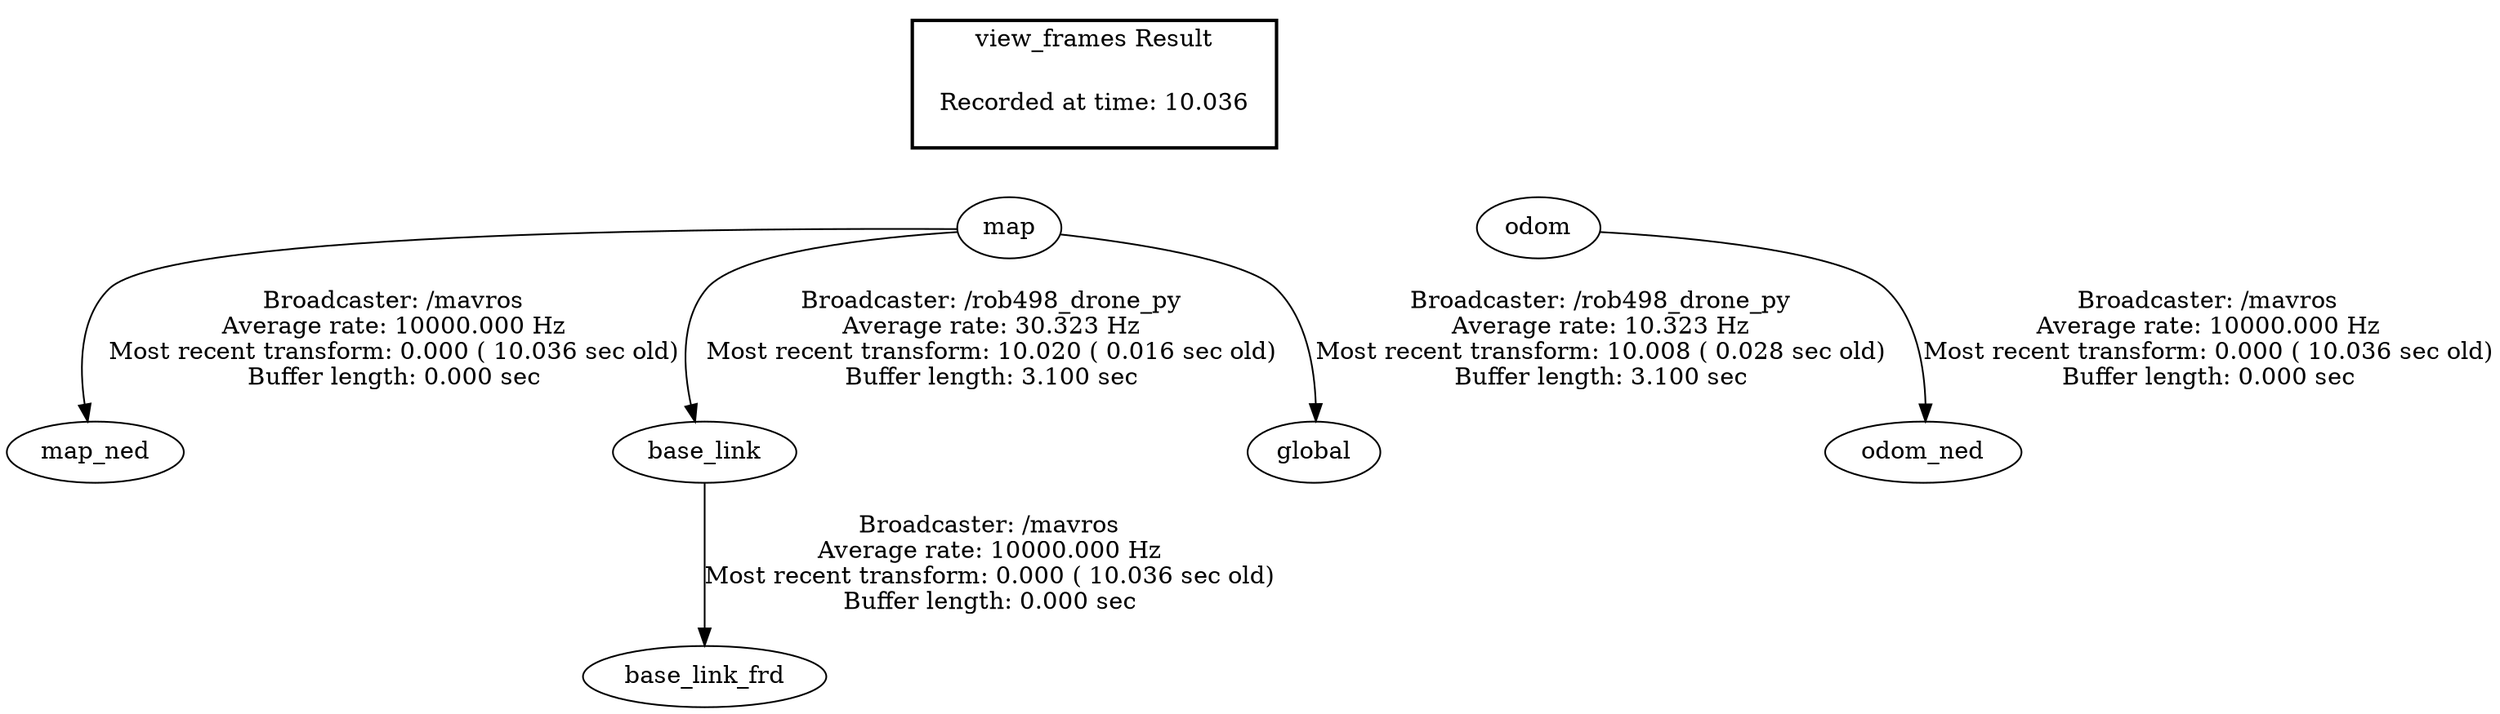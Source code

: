 digraph G {
"map" -> "map_ned"[label="Broadcaster: /mavros\nAverage rate: 10000.000 Hz\nMost recent transform: 0.000 ( 10.036 sec old)\nBuffer length: 0.000 sec\n"];
"odom" -> "odom_ned"[label="Broadcaster: /mavros\nAverage rate: 10000.000 Hz\nMost recent transform: 0.000 ( 10.036 sec old)\nBuffer length: 0.000 sec\n"];
"base_link" -> "base_link_frd"[label="Broadcaster: /mavros\nAverage rate: 10000.000 Hz\nMost recent transform: 0.000 ( 10.036 sec old)\nBuffer length: 0.000 sec\n"];
"map" -> "base_link"[label="Broadcaster: /rob498_drone_py\nAverage rate: 30.323 Hz\nMost recent transform: 10.020 ( 0.016 sec old)\nBuffer length: 3.100 sec\n"];
"map" -> "global"[label="Broadcaster: /rob498_drone_py\nAverage rate: 10.323 Hz\nMost recent transform: 10.008 ( 0.028 sec old)\nBuffer length: 3.100 sec\n"];
edge [style=invis];
 subgraph cluster_legend { style=bold; color=black; label ="view_frames Result";
"Recorded at time: 10.036"[ shape=plaintext ] ;
 }->"map";
edge [style=invis];
 subgraph cluster_legend { style=bold; color=black; label ="view_frames Result";
"Recorded at time: 10.036"[ shape=plaintext ] ;
 }->"odom";
}